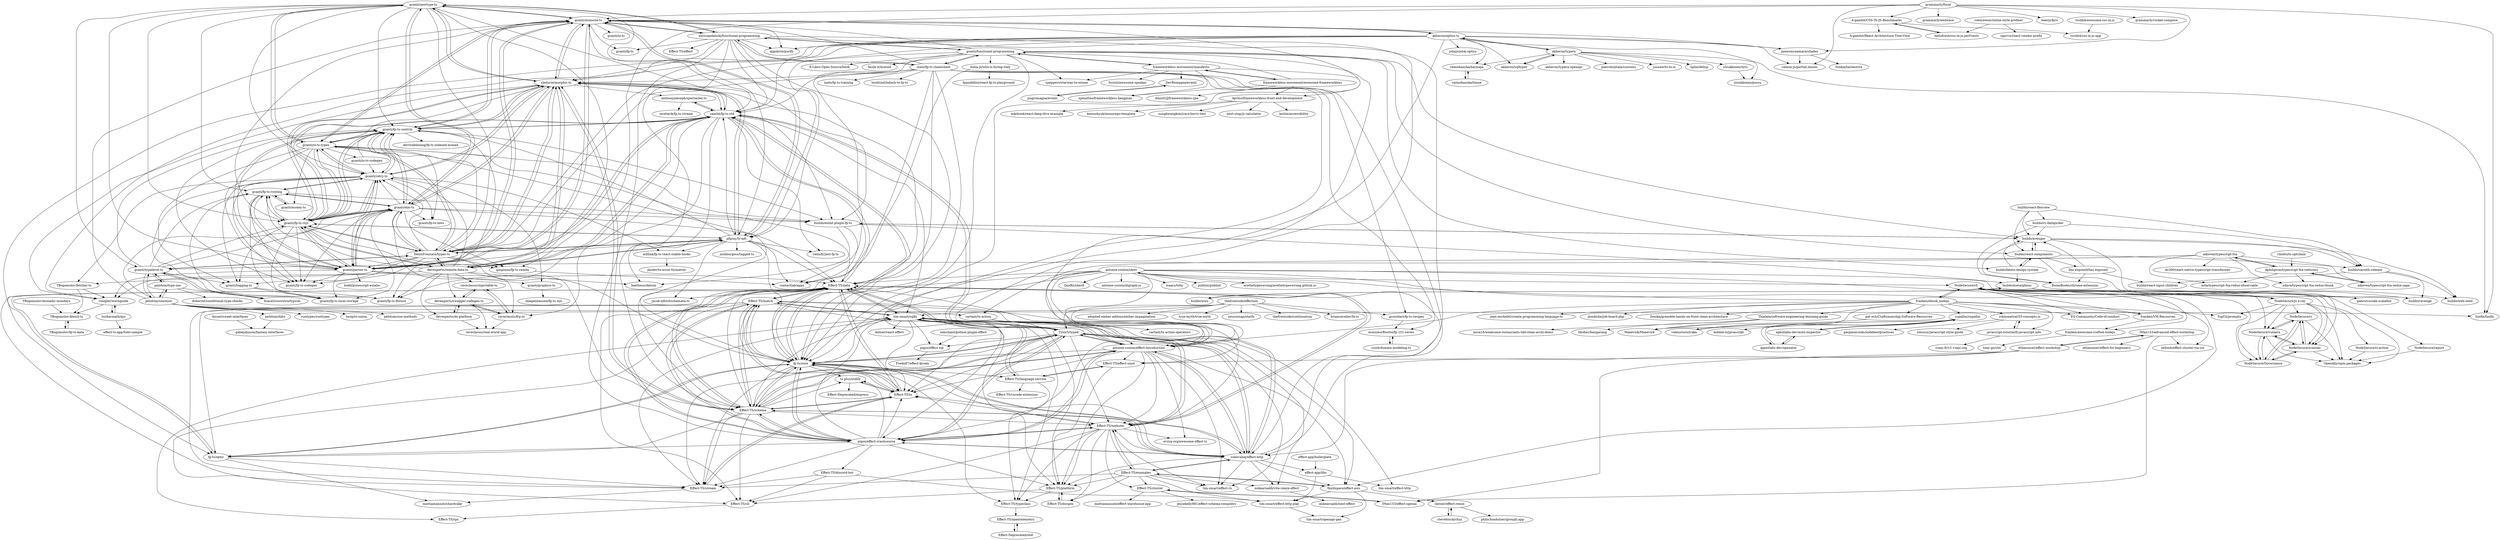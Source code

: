 digraph G {
"gcanti/newtype-ts" -> "gcanti/monocle-ts"
"gcanti/newtype-ts" -> "sledorze/morphic-ts"
"gcanti/newtype-ts" -> "gcanti/io-ts-types"
"gcanti/newtype-ts" -> "gcanti/retry-ts"
"gcanti/newtype-ts" -> "gcanti/fp-ts-contrib"
"gcanti/newtype-ts" -> "gcanti/elm-ts"
"gcanti/newtype-ts" -> "samhh/fp-ts-std"
"gcanti/newtype-ts" -> "gcanti/fp-ts-routing"
"gcanti/newtype-ts" -> "gcanti/fp-ts-rxjs"
"gcanti/newtype-ts" -> "DenisFrezzato/hyper-ts"
"gcanti/newtype-ts" -> "devexperts/remote-data-ts"
"gcanti/newtype-ts" -> "pfgray/ts-adt"
"gcanti/newtype-ts" -> "gcanti/parser-ts"
"gcanti/newtype-ts" -> "enricopolanski/functional-programming"
"gcanti/newtype-ts" -> "gcanti/typelevel-ts"
"akheron/typera" -> "akheron/typera-openapi"
"akheron/typera" -> "akheron/sqltyper"
"akheron/typera" -> "raimohanska/harmaja"
"akheron/typera" -> "sluukkonen/iiris"
"akheron/typera" -> "paavohuhtala/customs"
"akheron/typera" -> "juusaw/ts-to-io"
"akheron/typera" -> "sluukkonen/possu"
"akheron/typera" -> "liphe/delisp"
"akheron/typera" -> "akheron/optics-ts"
"frameworkless-movement/awesome-frameworkless" -> "frameworkless-movement/manifesto"
"frameworkless-movement/awesome-frameworkless" -> "Apress/frameworkless-front-end-development"
"frameworkless-movement/awesome-frameworkless" -> "xpmatteo/frameworkless-hangman"
"frameworkless-movement/awesome-frameworkless" -> "Amin52J/frameworkless-spa"
"frameworkless-movement/awesome-frameworkless" -> "gcanti/functional-programming"
"pelotom/unionize" -> "gcanti/typelevel-ts"
"pelotom/unionize" -> "pelotom/type-zoo"
"pelotom/unionize" -> "runtypes/runtypes" ["e"=1]
"pelotom/unionize" -> "funfix/funfix" ["e"=1]
"pelotom/unionize" -> "twop/ts-union"
"pelotom/unionize" -> "pelotom/hkts"
"pelotom/unionize" -> "pelotom/use-methods" ["e"=1]
"pelotom/unionize" -> "cartant/ts-action"
"pelotom/unionize" -> "gcanti/monocle-ts"
"pelotom/unionize" -> "gcanti/elm-ts"
"frameworkless-movement/manifesto" -> "frameworkless-movement/awesome-frameworkless"
"frameworkless-movement/manifesto" -> "gcanti/functional-programming"
"frameworkless-movement/manifesto" -> "Apress/frameworkless-front-end-development"
"frameworkless-movement/manifesto" -> "xpmatteo/frameworkless-hangman"
"frameworkless-movement/manifesto" -> "fsciuti/awesome-speaker"
"frameworkless-movement/manifesto" -> "xpeppers/starway-to-orione" ["e"=1]
"frameworkless-movement/manifesto" -> "DevRomagna/eventi"
"pelotom/type-zoo" -> "gcanti/typelevel-ts"
"pelotom/type-zoo" -> "KiaraGrouwstra/typical"
"pelotom/type-zoo" -> "pelotom/unionize"
"pelotom/type-zoo" -> "dsherret/conditional-type-checks" ["e"=1]
"rzeigler/waveguide" -> "tusharmath/qio"
"rzeigler/waveguide" -> "YBogomolov/kleisli-ts"
"tusharmath/qio" -> "rzeigler/waveguide"
"tusharmath/qio" -> "effect-ts-app/todo-sample"
"cartant/ts-action" -> "cartant/ts-action-operators"
"pelotom/hkts" -> "gabejohnson/fantasy-interfaces"
"robinmetral/33-concepts-js" -> "nmussy/javascript-style-guide"
"robinmetral/33-concepts-js" -> "javascript-tutorial/fr.javascript.info"
"robinmetral/33-concepts-js" -> "gaspaonrocks/nodebestpractices"
"thefrontside/effection" -> "neurosnap/starfx"
"thefrontside/effection" -> "thefrontside/continuation"
"thefrontside/effection" -> "briancavalier/fx-ts" ["e"=1]
"thefrontside/effection" -> "TylorS/typed"
"thefrontside/effection" -> "tim-smart/sqlfx"
"thefrontside/effection" -> "adopted-ember-addons/ember-impagination" ["e"=1]
"thefrontside/effection" -> "true-myth/true-myth" ["e"=1]
"thefrontside/effection" -> "grossbart/fp-ts-recipes"
"thefrontside/effection" -> "antoine-coulon/effect-introduction"
"devexperts/remote-data-ts" -> "devexperts/swagger-codegen-ts"
"devexperts/remote-data-ts" -> "raveclassic/frp-ts"
"devexperts/remote-data-ts" -> "devexperts/dx-platform"
"devexperts/remote-data-ts" -> "sledorze/morphic-ts"
"devexperts/remote-data-ts" -> "gcanti/fp-ts-routing"
"devexperts/remote-data-ts" -> "samhh/fp-ts-std"
"devexperts/remote-data-ts" -> "raveclassic/injectable-ts"
"devexperts/remote-data-ts" -> "DenisFrezzato/hyper-ts"
"devexperts/remote-data-ts" -> "gcanti/fp-ts-rxjs"
"devexperts/remote-data-ts" -> "YBogomolov/fetcher-ts"
"devexperts/remote-data-ts" -> "baetheus/datum"
"devexperts/remote-data-ts" -> "rzeigler/waveguide"
"devexperts/remote-data-ts" -> "gcanti/retry-ts"
"devexperts/remote-data-ts" -> "gcanti/fp-ts-fluture"
"devexperts/remote-data-ts" -> "pfgray/ts-adt"
"Apress/frameworkless-front-end-development" -> "next-step/js-calculator" ["e"=1]
"Apress/frameworkless-front-end-development" -> "lezhin/accessibility" ["e"=1]
"Apress/frameworkless-front-end-development" -> "wikibook/react-deep-dive-example" ["e"=1]
"Apress/frameworkless-front-end-development" -> "kowoohyuk/monorepo-template" ["e"=1]
"Apress/frameworkless-front-end-development" -> "sungkwangkim/yarn-berry-test" ["e"=1]
"javascript-tutorial/fr.javascript.info" -> "vuejs-fr/v2.vuejs.org"
"javascript-tutorial/fr.javascript.info" -> "robinmetral/33-concepts-js"
"DenisFrezzato/hyper-ts" -> "gcanti/fp-ts-rxjs"
"DenisFrezzato/hyper-ts" -> "gcanti/monocle-ts"
"DenisFrezzato/hyper-ts" -> "sledorze/morphic-ts"
"DenisFrezzato/hyper-ts" -> "gcanti/elm-ts"
"DenisFrezzato/hyper-ts" -> "gcanti/io-ts-types"
"DenisFrezzato/hyper-ts" -> "gcanti/parser-ts"
"DenisFrezzato/hyper-ts" -> "devexperts/remote-data-ts"
"DenisFrezzato/hyper-ts" -> "gcanti/fp-ts-contrib"
"DenisFrezzato/hyper-ts" -> "gcanti/fp-ts-codegen"
"DenisFrezzato/hyper-ts" -> "pfgray/ts-adt"
"DenisFrezzato/hyper-ts" -> "gcanti/logging-ts"
"DenisFrezzato/hyper-ts" -> "fp-ts/core"
"DenisFrezzato/hyper-ts" -> "gcanti/retry-ts"
"DenisFrezzato/hyper-ts" -> "giogonzo/fp-ts-ramda"
"DenisFrezzato/hyper-ts" -> "gcanti/typelevel-ts"
"rimeto/ts-optchain" -> "dphilipson/typescript-fsa-reducers"
"devexperts/swagger-codegen-ts" -> "raveclassic/injectable-ts"
"devexperts/swagger-codegen-ts" -> "devexperts/dx-platform"
"devexperts/swagger-codegen-ts" -> "raveclassic/frp-ts"
"devexperts/swagger-codegen-ts" -> "raveclassic/real-world-app"
"devexperts/dx-platform" -> "devexperts/swagger-codegen-ts"
"devexperts/dx-platform" -> "raveclassic/real-world-app"
"NodeSecure/cli" -> "fraxken/VM-Resources"
"NodeSecure/cli" -> "NodeSecure/js-x-ray"
"NodeSecure/cli" -> "fraxken/awesome-crafted-nodejs"
"NodeSecure/cli" -> "NodeSecure/vulnera"
"NodeSecure/cli" -> "fraxken/ebook_nodejs"
"NodeSecure/cli" -> "NodeSecure/scanner"
"NodeSecure/cli" -> "ES-Community/Code-of-conduct"
"NodeSecure/cli" -> "OpenAlly/npm-packages"
"NodeSecure/cli" -> "NodeSecure/report"
"NodeSecure/cli" -> "NodeSecure/Governance"
"gcanti/money-ts" -> "gcanti/fp-ts-routing"
"giogonzo/fp-ts-ramda" -> "contactlab/appy"
"italia-js/who-is-hiring-italy" -> "fgandellini/react-fp-ts-playground"
"italia-js/who-is-hiring-italy" -> "contactlab/appy"
"gcanti/retry-ts" -> "gcanti/parser-ts"
"gcanti/retry-ts" -> "sledorze/morphic-ts"
"gcanti/retry-ts" -> "gcanti/fp-ts-codegen"
"gcanti/retry-ts" -> "gcanti/fp-ts-contrib"
"gcanti/retry-ts" -> "gcanti/fp-ts-rxjs"
"gcanti/retry-ts" -> "gcanti/io-ts-types"
"gcanti/retry-ts" -> "gcanti/fp-ts-local-storage"
"gcanti/retry-ts" -> "gcanti/logging-ts"
"gcanti/retry-ts" -> "gcanti/fp-ts-laws"
"gcanti/retry-ts" -> "gcanti/fp-ts-routing"
"gcanti/retry-ts" -> "mblink/fp-ts-react-stable-hooks"
"gcanti/retry-ts" -> "gcanti/graphics-ts"
"gcanti/retry-ts" -> "YBogomolov/fetcher-ts"
"YBogomolov/kleisli-ts" -> "YBogomolov/fp-ts-kata"
"gcanti/logging-ts" -> "gcanti/fp-ts-local-storage"
"gcanti/logging-ts" -> "gcanti/fp-ts-fluture"
"gcanti/fp-ts-contrib" -> "sledorze/morphic-ts"
"gcanti/fp-ts-contrib" -> "gcanti/fp-ts-rxjs"
"gcanti/fp-ts-contrib" -> "gcanti/io-ts-types"
"gcanti/fp-ts-contrib" -> "gcanti/fp-ts-codegen"
"gcanti/fp-ts-contrib" -> "gcanti/retry-ts"
"gcanti/fp-ts-contrib" -> "samhh/fp-ts-std"
"gcanti/fp-ts-contrib" -> "gcanti/monocle-ts"
"gcanti/fp-ts-contrib" -> "gcanti/parser-ts"
"gcanti/fp-ts-contrib" -> "derrickbeining/fp-ts-indexed-monad"
"gcanti/fp-ts-contrib" -> "gcanti/elm-ts"
"gcanti/fp-ts-contrib" -> "buildo/eslint-plugin-fp-ts"
"gcanti/fp-ts-contrib" -> "gcanti/fp-ts-fluture"
"fraxken/VM-Resources" -> "fraxken/awesome-crafted-nodejs"
"pugromagna/eventi" -> "DevRomagna/eventi"
"YBogomolov/fp-ts-kata" -> "YBogomolov/kleisli-ts"
"YBogomolov/monadic-mondays" -> "YBogomolov/kleisli-ts"
"NodeSecure/js-x-ray" -> "NodeSecure/scanner"
"NodeSecure/js-x-ray" -> "NodeSecure/vulnera"
"NodeSecure/js-x-ray" -> "OpenAlly/npm-packages"
"NodeSecure/js-x-ray" -> "NodeSecure/Governance"
"NodeSecure/js-x-ray" -> "TopCli/prompts"
"NodeSecure/js-x-ray" -> "NodeSecure/ci-action"
"NodeSecure/js-x-ray" -> "NodeSecure/cli"
"NodeSecure/js-x-ray" -> "NodeSecure/ci"
"enricopolanski/functional-programming" -> "inato/fp-ts-cheatsheet"
"enricopolanski/functional-programming" -> "gcanti/monocle-ts"
"enricopolanski/functional-programming" -> "pigoz/effect-crashcourse"
"enricopolanski/functional-programming" -> "gcanti/fp-ts" ["e"=1]
"enricopolanski/functional-programming" -> "samhh/fp-ts-std"
"enricopolanski/functional-programming" -> "pfgray/ts-adt"
"enricopolanski/functional-programming" -> "gcanti/functional-programming"
"enricopolanski/functional-programming" -> "sukovanej/effect-http"
"enricopolanski/functional-programming" -> "sledorze/morphic-ts"
"enricopolanski/functional-programming" -> "gigobyte/purify" ["e"=1]
"enricopolanski/functional-programming" -> "fp-ts/core"
"enricopolanski/functional-programming" -> "Effect-TS/schema"
"enricopolanski/functional-programming" -> "Effect-TS/effect" ["e"=1]
"enricopolanski/functional-programming" -> "antoine-coulon/effect-introduction"
"enricopolanski/functional-programming" -> "gcanti/newtype-ts"
"TylorS/typed" -> "sukovanej/effect-http"
"TylorS/typed" -> "Effect-TS/data"
"TylorS/typed" -> "pigoz/effect-crashcourse"
"TylorS/typed" -> "tim-smart/effect-rx"
"TylorS/typed" -> "tim-smart/sqlfx"
"TylorS/typed" -> "fp-ts/core"
"TylorS/typed" -> "Effect-TS/stream"
"TylorS/typed" -> "floydspace/effect-aws"
"TylorS/typed" -> "Effect-TS/website"
"TylorS/typed" -> "samhh/fp-ts-std"
"TylorS/typed" -> "Effect-TS/io"
"TylorS/typed" -> "Effect-TS/schema"
"TylorS/typed" -> "mikearnaldi/vite-remix-effect"
"TylorS/typed" -> "antoine-coulon/effect-introduction"
"TylorS/typed" -> "pigoz/effect-sql"
"inato/fp-ts-cheatsheet" -> "enricopolanski/functional-programming"
"inato/fp-ts-cheatsheet" -> "grossbart/fp-ts-recipes"
"inato/fp-ts-cheatsheet" -> "fp-ts/core"
"inato/fp-ts-cheatsheet" -> "pigoz/effect-crashcourse"
"inato/fp-ts-cheatsheet" -> "samhh/fp-ts-std"
"inato/fp-ts-cheatsheet" -> "sukovanej/effect-http"
"inato/fp-ts-cheatsheet" -> "inato/fp-ts-training"
"inato/fp-ts-cheatsheet" -> "sledorze/morphic-ts"
"inato/fp-ts-cheatsheet" -> "gcanti/monocle-ts"
"inato/fp-ts-cheatsheet" -> "Effect-TS/data"
"inato/fp-ts-cheatsheet" -> "gcanti/functional-programming"
"inato/fp-ts-cheatsheet" -> "tecklund/lodash-to-fp-ts"
"inato/fp-ts-cheatsheet" -> "Effect-TS/schema"
"inato/fp-ts-cheatsheet" -> "DenisFrezzato/hyper-ts"
"inato/fp-ts-cheatsheet" -> "monsieurBoutte/fp-101-series"
"sledorze/morphic-ts" -> "gcanti/fp-ts-contrib"
"sledorze/morphic-ts" -> "pfgray/ts-adt"
"sledorze/morphic-ts" -> "gcanti/retry-ts"
"sledorze/morphic-ts" -> "gcanti/elm-ts"
"sledorze/morphic-ts" -> "gcanti/fp-ts-rxjs"
"sledorze/morphic-ts" -> "samhh/fp-ts-std"
"sledorze/morphic-ts" -> "Effect-TS/data"
"sledorze/morphic-ts" -> "buildo/eslint-plugin-fp-ts"
"sledorze/morphic-ts" -> "gcanti/monocle-ts"
"sledorze/morphic-ts" -> "DenisFrezzato/hyper-ts"
"sledorze/morphic-ts" -> "devexperts/remote-data-ts"
"sledorze/morphic-ts" -> "anthonyjoeseph/spectacles-ts"
"sledorze/morphic-ts" -> "rzeigler/waveguide"
"sledorze/morphic-ts" -> "Effect-TS/schema"
"sledorze/morphic-ts" -> "gcanti/newtype-ts"
"akheron/optics-ts" -> "gcanti/monocle-ts"
"akheron/optics-ts" -> "akheron/typera"
"akheron/optics-ts" -> "sledorze/morphic-ts"
"akheron/optics-ts" -> "fp-ts/optic"
"akheron/optics-ts" -> "raimohanska/harmaja"
"akheron/optics-ts" -> "calmm-js/partial.lenses" ["e"=1]
"akheron/optics-ts" -> "pfgray/ts-adt"
"akheron/optics-ts" -> "gigobyte/purify" ["e"=1]
"akheron/optics-ts" -> "fp-ts/core"
"akheron/optics-ts" -> "jotaijs/jotai-optics"
"akheron/optics-ts" -> "akheron/sqltyper"
"akheron/optics-ts" -> "samhh/fp-ts-std"
"akheron/optics-ts" -> "rzeigler/waveguide"
"akheron/optics-ts" -> "funfix/funfix" ["e"=1]
"akheron/optics-ts" -> "jamesmcnamara/shades"
"grossbart/fp-ts-recipes" -> "monsieurBoutte/fp-101-series"
"pfgray/ts-adt" -> "sledorze/morphic-ts"
"pfgray/ts-adt" -> "gcanti/fp-ts-rxjs"
"pfgray/ts-adt" -> "contactlab/appy"
"pfgray/ts-adt" -> "relmify/jest-fp-ts"
"pfgray/ts-adt" -> "gcanti/monocle-ts"
"pfgray/ts-adt" -> "Effect-TS/data"
"pfgray/ts-adt" -> "samhh/fp-ts-std"
"pfgray/ts-adt" -> "fp-ts/core"
"pfgray/ts-adt" -> "joshburgess/tagged-ts"
"pfgray/ts-adt" -> "gcanti/fp-ts-contrib"
"pfgray/ts-adt" -> "jacob-alford/schemata-ts"
"pfgray/ts-adt" -> "DenisFrezzato/hyper-ts"
"pfgray/ts-adt" -> "gcanti/parser-ts"
"pfgray/ts-adt" -> "mblink/fp-ts-react-stable-hooks"
"pfgray/ts-adt" -> "devexperts/remote-data-ts"
"Thialala/software-engineering-learning-guide" -> "Maeevick/Maeevick"
"Thialala/software-engineering-learning-guide" -> "bbohec/bangarang"
"Thialala/software-engineering-learning-guide" -> "mica16/wealcome-restaurants-tdd-clean-archi-demo"
"akheron/sqltyper" -> "akheron/typera"
"YBogomolov/fetcher-ts" -> "YBogomolov/kleisli-ts"
"YBogomolov/fetcher-ts" -> "rzeigler/waveguide"
"raimohanska/harmaja" -> "raimohanska/lonna"
"lies-exposed/lies.exposed" -> "BoomBoobs/chrome-extension"
"lies-exposed/lies.exposed" -> "buildo/react-input-children"
"lies-exposed/lies.exposed" -> "buildo/avenger"
"raveclassic/frp-ts" -> "raveclassic/injectable-ts"
"raveclassic/frp-ts" -> "devexperts/swagger-codegen-ts"
"raveclassic/frp-ts" -> "raveclassic/real-world-app"
"sluukkonen/iiris" -> "sluukkonen/possu"
"fraxken/awesome-crafted-nodejs" -> "tony-go/clix"
"NodeSecure/report" -> "OpenAlly/npm-packages"
"Effect-TS/website" -> "Effect-TS/cluster"
"Effect-TS/website" -> "Effect-TS/platform"
"Effect-TS/website" -> "Effect-TS/data"
"Effect-TS/website" -> "Effect-TS/examples"
"Effect-TS/website" -> "tim-smart/sqlfx"
"Effect-TS/website" -> "tim-smart/effect-rx"
"Effect-TS/website" -> "Effect-TS/typeclass"
"Effect-TS/website" -> "pigoz/effect-crashcourse"
"Effect-TS/website" -> "evryg-org/awesome-effect-ts"
"Effect-TS/website" -> "Effect-TS/cli"
"Effect-TS/website" -> "Effect-TS/docgen"
"Effect-TS/website" -> "Effect-TS/io"
"ruizb/domain-modeling-ts" -> "monsieurBoutte/fp-101-series"
"monsieurBoutte/fp-101-series" -> "ruizb/domain-modeling-ts"
"mblink/fp-ts-react-stable-hooks" -> "jleider/ts-error-formatter"
"buildo/avenger" -> "BoomBoobs/chrome-extension"
"buildo/avenger" -> "buildo/revenge"
"buildo/avenger" -> "buildo/web-seed"
"buildo/avenger" -> "buildo/smooth-release"
"buildo/avenger" -> "buildo/eslint-plugin-fp-ts"
"buildo/avenger" -> "buildo/react-components"
"buildo/react-components" -> "buildo/avenger"
"buildo/react-components" -> "buildo/smooth-release"
"buildo/react-components" -> "lies-exposed/lies.exposed"
"buildo/react-components" -> "buildo/bento-design-system"
"buildo/react-components" -> "gabro/vscode-scalafmt"
"pat-och/Craftsmanship-Software-Resources" -> "Maeevick/Maeevick"
"buildo/eslint-plugin-fp-ts" -> "buildo/avenger"
"buildo/eslint-plugin-fp-ts" -> "contactlab/appy"
"buildo/eslint-plugin-fp-ts" -> "baetheus/datum"
"buildo/eslint-plugin-fp-ts" -> "buildo/metarpheus"
"samhh/fp-ts-std" -> "Effect-TS/data"
"samhh/fp-ts-std" -> "raveclassic/frp-ts"
"samhh/fp-ts-std" -> "anthonyjoeseph/spectacles-ts"
"samhh/fp-ts-std" -> "sledorze/morphic-ts"
"samhh/fp-ts-std" -> "fp-ts/core"
"samhh/fp-ts-std" -> "gcanti/fp-ts-contrib"
"samhh/fp-ts-std" -> "relmify/jest-fp-ts"
"samhh/fp-ts-std" -> "TylorS/typed"
"samhh/fp-ts-std" -> "gcanti/fp-ts-fluture"
"samhh/fp-ts-std" -> "baetheus/datum"
"samhh/fp-ts-std" -> "gcanti/fp-ts-rxjs"
"samhh/fp-ts-std" -> "gcanti/parser-ts"
"samhh/fp-ts-std" -> "devexperts/remote-data-ts"
"samhh/fp-ts-std" -> "buildo/eslint-plugin-fp-ts"
"samhh/fp-ts-std" -> "tim-smart/sqlfx"
"raimohanska/lonna" -> "raimohanska/harmaja"
"buildo/rc-datepicker" -> "buildo/avenger"
"buildo/rc-datepicker" -> "buildo/smooth-release"
"buildo/rc-datepicker" -> "BoomBoobs/chrome-extension"
"NodeSecure/scanner" -> "NodeSecure/vulnera"
"NodeSecure/scanner" -> "NodeSecure/Governance"
"NodeSecure/scanner" -> "OpenAlly/npm-packages"
"NodeSecure/scanner" -> "NodeSecure/ci"
"NodeSecure/Governance" -> "NodeSecure/ci"
"NodeSecure/Governance" -> "NodeSecure/scanner"
"NodeSecure/Governance" -> "NodeSecure/vulnera"
"anthonyjoeseph/spectacles-ts" -> "incetarik/fp-ts-stream"
"anthonyjoeseph/spectacles-ts" -> "samhh/fp-ts-std"
"effect-app/libs" -> "tim-smart/effect-http"
"effect-app/libs" -> "tim-smart/effect-http-play"
"NodeSecure/vulnera" -> "NodeSecure/scanner"
"NodeSecure/vulnera" -> "OpenAlly/npm-packages"
"NodeSecure/vulnera" -> "NodeSecure/Governance"
"NodeSecure/vulnera" -> "NodeSecure/ci"
"Effect-Deprecated/otel" -> "Effect-TS/opentelemetry"
"fraxken/ebook_nodejs" -> "NodeSecure/cli"
"fraxken/ebook_nodejs" -> "ES-Community/Code-of-conduct"
"fraxken/ebook_nodejs" -> "fraxken/VM-Resources"
"fraxken/ebook_nodejs" -> "pat-och/Craftsmanship-Software-Resources"
"fraxken/ebook_nodejs" -> "Maeevick/Maeevick"
"fraxken/ebook_nodejs" -> "antoine-coulon/skott"
"fraxken/ebook_nodejs" -> "antoine-coulon/effect-introduction"
"fraxken/ebook_nodejs" -> "Thialala/software-engineering-learning-guide"
"fraxken/ebook_nodejs" -> "jean-michelet/create-programming-language-ts"
"fraxken/ebook_nodejs" -> "jlondiche/job-board-php" ["e"=1]
"fraxken/ebook_nodejs" -> "Zenika/grenoble-hands-on-front-clean-architecture" ["e"=1]
"fraxken/ebook_nodejs" -> "supallm/supallm"
"fraxken/ebook_nodejs" -> "TopCli/prompts"
"fraxken/ebook_nodejs" -> "robinmetral/33-concepts-js"
"fraxken/ebook_nodejs" -> "javascript-tutorial/fr.javascript.info"
"Effect-TS/cli" -> "Effect-TS/rpc"
"ts-plus/stdlib" -> "Effect-TS/io"
"ts-plus/stdlib" -> "Effect-Deprecated/express"
"robinweser/inline-style-prefixer" -> "hellofresh/css-in-js-perf-tests"
"robinweser/inline-style-prefixer" -> "cgarvis/react-vendor-prefix"
"buildo/bento-design-system" -> "buildo/avenger"
"buildo/bento-design-system" -> "buildo/metarpheus"
"buildo/bento-design-system" -> "buildo/react-components"
"buildo/metarpheus" -> "buildo/wiro"
"buildo/metarpheus" -> "gabro/vscode-scalafmt"
"buildo/metarpheus" -> "buildo/web-seed"
"buildo/metarpheus" -> "buildo/revenge"
"NodeSecure/ci" -> "NodeSecure/Governance"
"NodeSecure/ci" -> "OpenAlly/npm-packages"
"NodeSecure/ci" -> "NodeSecure/vulnera"
"NodeSecure/ci" -> "NodeSecure/scanner"
"raveclassic/injectable-ts" -> "raveclassic/frp-ts"
"raveclassic/injectable-ts" -> "devexperts/swagger-codegen-ts"
"NodeSecure/ci-action" -> "OpenAlly/npm-packages"
"antoine-coulon/skott" -> "antoine-coulon/effect-introduction"
"antoine-coulon/skott" -> "QuiiBz/sherif" ["e"=1]
"antoine-coulon/skott" -> "antoine-coulon/digraph-js"
"antoine-coulon/skott" -> "Effect-TS/effect-smol"
"antoine-coulon/skott" -> "NodeSecure/cli"
"antoine-coulon/skott" -> "Effect-TS/io"
"antoine-coulon/skott" -> "isaacs/tshy" ["e"=1]
"antoine-coulon/skott" -> "pigoz/effect-crashcourse"
"antoine-coulon/skott" -> "sellooh/effect-cluster-via-sst"
"antoine-coulon/skott" -> "NodeSecure/scanner"
"antoine-coulon/skott" -> "publint/publint" ["e"=1]
"antoine-coulon/skott" -> "Effect-TS/data"
"antoine-coulon/skott" -> "arethetypeswrong/arethetypeswrong.github.io" ["e"=1]
"antoine-coulon/skott" -> "Effect-TS/schema"
"antoine-coulon/skott" -> "floydspace/effect-aws"
"pigoz/effect-crashcourse" -> "antoine-coulon/effect-introduction"
"pigoz/effect-crashcourse" -> "Effect-TS/data"
"pigoz/effect-crashcourse" -> "sukovanej/effect-http"
"pigoz/effect-crashcourse" -> "fp-ts/core"
"pigoz/effect-crashcourse" -> "Effect-TS/schema"
"pigoz/effect-crashcourse" -> "TylorS/typed"
"pigoz/effect-crashcourse" -> "Effect-TS/match"
"pigoz/effect-crashcourse" -> "Effect-TS/website"
"pigoz/effect-crashcourse" -> "tim-smart/sqlfx"
"pigoz/effect-crashcourse" -> "Effect-TS/io"
"pigoz/effect-crashcourse" -> "Effect-TS/stream"
"pigoz/effect-crashcourse" -> "Effect-TS/discord-bot"
"pigoz/effect-crashcourse" -> "ts-plus/stdlib"
"pigoz/effect-crashcourse" -> "fp-ts/optic"
"pigoz/effect-crashcourse" -> "Effect-TS/platform"
"fp-ts/core" -> "Effect-TS/data"
"fp-ts/core" -> "Effect-TS/schema"
"fp-ts/core" -> "Effect-TS/io"
"fp-ts/core" -> "fp-ts/optic"
"fp-ts/core" -> "Effect-TS/stream"
"fp-ts/core" -> "pigoz/effect-crashcourse"
"fp-ts/core" -> "Effect-TS/match"
"fp-ts/core" -> "sukovanej/effect-http"
"fp-ts/core" -> "ts-plus/stdlib"
"fp-ts/core" -> "TylorS/typed"
"fp-ts/core" -> "Effect-TS/language-service"
"fp-ts/core" -> "samhh/fp-ts-std"
"fp-ts/core" -> "tim-smart/sqlfx"
"fp-ts/core" -> "Effect-TS/website"
"fp-ts/core" -> "Effect-TS/typeclass"
"Effect-TS/data" -> "fp-ts/core"
"Effect-TS/data" -> "Effect-TS/io"
"Effect-TS/data" -> "Effect-TS/schema"
"Effect-TS/data" -> "Effect-TS/stream"
"Effect-TS/data" -> "fp-ts/optic"
"Effect-TS/data" -> "pigoz/effect-crashcourse"
"Effect-TS/data" -> "samhh/fp-ts-std"
"Effect-TS/data" -> "Effect-TS/match"
"Effect-TS/data" -> "tim-smart/sqlfx"
"Effect-TS/data" -> "Effect-TS/website"
"Effect-TS/data" -> "TylorS/typed"
"Effect-TS/data" -> "jacob-alford/schemata-ts"
"Effect-TS/data" -> "Effect-TS/cli"
"Effect-TS/io" -> "Effect-TS/stream"
"Effect-TS/io" -> "Effect-TS/data"
"Effect-TS/io" -> "fp-ts/core"
"Effect-TS/io" -> "Effect-TS/match"
"Effect-TS/io" -> "Effect-TS/schema"
"Effect-TS/io" -> "ts-plus/stdlib"
"Effect-TS/schema" -> "fp-ts/core"
"Effect-TS/schema" -> "Effect-TS/data"
"Effect-TS/schema" -> "Effect-TS/io"
"Effect-TS/schema" -> "Effect-TS/match"
"Effect-TS/schema" -> "pigoz/effect-crashcourse"
"Effect-TS/schema" -> "sukovanej/effect-http"
"Effect-TS/schema" -> "fp-ts/optic"
"Effect-TS/schema" -> "Effect-TS/stream"
"Effect-TS/schema" -> "TylorS/typed"
"Effect-TS/schema" -> "Effect-TS/website"
"Effect-TS/schema" -> "sledorze/morphic-ts"
"Effect-TS/schema" -> "antoine-coulon/effect-introduction"
"Effect-TS/schema" -> "ts-plus/stdlib"
"Effect-TS/schema" -> "tim-smart/sqlfx"
"Effect-TS/schema" -> "Effect-TS/cli"
"Effect-TS/match" -> "Effect-TS/io"
"Effect-TS/match" -> "Effect-TS/stream"
"Effect-TS/match" -> "Effect-TS/data"
"Effect-TS/match" -> "Effect-TS/schema"
"Effect-TS/match" -> "tim-smart/sqlfx"
"Effect-TS/match" -> "fp-ts/core"
"Effect-TS/match" -> "pigoz/effect-crashcourse"
"Effect-TS/match" -> "Effect-TS/website"
"Effect-TS/match" -> "Effect-TS/cli"
"Effect-TS/match" -> "fp-ts/optic"
"Effect-TS/match" -> "Effect-TS/platform"
"buildo/react-flexview" -> "buildo/avenger"
"buildo/react-flexview" -> "buildo/smooth-release"
"buildo/react-flexview" -> "buildo/react-components"
"buildo/react-flexview" -> "buildo/rc-datepicker"
"Effect-TS/examples" -> "mikearnaldi/vite-remix-effect"
"Effect-TS/examples" -> "floydspace/effect-aws"
"Effect-TS/examples" -> "Effect-TS/docgen"
"Effect-TS/examples" -> "Effect-TS/website"
"Effect-TS/examples" -> "Effect-TS/stream"
"Effect-TS/examples" -> "tim-smart/effect-http-play"
"Effect-TS/examples" -> "sukovanej/effect-http"
"Effect-TS/examples" -> "tim-smart/effect-rx"
"Effect-TS/examples" -> "Effect-TS/cluster"
"Effect-TS/examples" -> "Effect-TS/platform"
"fp-ts/optic" -> "fp-ts/core"
"fp-ts/optic" -> "Effect-TS/stream"
"fp-ts/optic" -> "mattiamanzati/shardcake"
"fp-ts/optic" -> "Effect-TS/data"
"Effect-TS/stream" -> "Effect-TS/io"
"Effect-TS/stream" -> "mattiamanzati/shardcake"
"Effect-TS/language-service" -> "Effect-TS/effect-smol"
"Effect-TS/language-service" -> "Effect-TS/vscode-extension"
"Effect-TS/language-service" -> "Effect-TS/typeclass"
"Effect-TS/language-service" -> "tim-smart/sqlfx"
"effect-app/boilerplate" -> "effect-app/libs"
"antoine-coulon/effect-introduction" -> "pigoz/effect-crashcourse"
"antoine-coulon/effect-introduction" -> "tim-smart/sqlfx"
"antoine-coulon/effect-introduction" -> "sukovanej/effect-http"
"antoine-coulon/effect-introduction" -> "Effect-TS/data"
"antoine-coulon/effect-introduction" -> "Effect-TS/io"
"antoine-coulon/effect-introduction" -> "fp-ts/core"
"antoine-coulon/effect-introduction" -> "Effect-TS/website"
"antoine-coulon/effect-introduction" -> "Effect-TS/effect-smol"
"antoine-coulon/effect-introduction" -> "Effect-TS/schema"
"antoine-coulon/effect-introduction" -> "TylorS/typed"
"antoine-coulon/effect-introduction" -> "Effect-TS/platform"
"antoine-coulon/effect-introduction" -> "floydspace/effect-aws"
"antoine-coulon/effect-introduction" -> "evryg-org/awesome-effect-ts"
"antoine-coulon/effect-introduction" -> "Effect-TS/match"
"antoine-coulon/effect-introduction" -> "tim-smart/effect-rx"
"floydspace/effect-aws" -> "tim-smart/openapi-gen"
"floydspace/effect-aws" -> "tim-smart/effect-http-play"
"floydspace/effect-aws" -> "Effect-TS/examples"
"floydspace/effect-aws" -> "datner/effect-remix"
"Effect-TS/platform" -> "Effect-TS/cli"
"Effect-TS/platform" -> "Effect-TS/docgen"
"Effect-TS/platform" -> "Effect-TS/typeclass"
"sukovanej/effect-http" -> "tim-smart/sqlfx"
"sukovanej/effect-http" -> "pigoz/effect-crashcourse"
"sukovanej/effect-http" -> "TylorS/typed"
"sukovanej/effect-http" -> "Effect-TS/schema"
"sukovanej/effect-http" -> "fp-ts/core"
"sukovanej/effect-http" -> "mikearnaldi/vite-remix-effect"
"sukovanej/effect-http" -> "antoine-coulon/effect-introduction"
"sukovanej/effect-http" -> "Effect-TS/io"
"sukovanej/effect-http" -> "Effect-TS/examples"
"sukovanej/effect-http" -> "Effect-TS/data"
"sukovanej/effect-http" -> "Effect-TS/platform"
"sukovanej/effect-http" -> "tim-smart/effect-rx"
"sukovanej/effect-http" -> "Effect-TS/website"
"sukovanej/effect-http" -> "effect-app/libs"
"sukovanej/effect-http" -> "floydspace/effect-aws"
"jamesmcnamara/shades" -> "gcanti/monocle-ts"
"jamesmcnamara/shades" -> "calmm-js/partial.lenses" ["e"=1]
"jamesmcnamara/shades" -> "funkia/hareactive" ["e"=1]
"Effect-TS/docgen" -> "Effect-TS/platform"
"gcanti/functional-programming" -> "italia-js/who-is-hiring-italy"
"gcanti/functional-programming" -> "enricopolanski/functional-programming"
"gcanti/functional-programming" -> "contactlab/appy"
"gcanti/functional-programming" -> "inato/fp-ts-cheatsheet"
"gcanti/functional-programming" -> "gcanti/monocle-ts"
"gcanti/functional-programming" -> "fp-ts/core"
"gcanti/functional-programming" -> "buildo/bento-design-system"
"gcanti/functional-programming" -> "DenisFrezzato/hyper-ts"
"gcanti/functional-programming" -> "buildo/avenger"
"gcanti/functional-programming" -> "xpeppers/starway-to-orione" ["e"=1]
"gcanti/functional-programming" -> "antoine-coulon/effect-introduction"
"gcanti/functional-programming" -> "facile-it/mutoid"
"gcanti/functional-programming" -> "buildo/react-components"
"gcanti/functional-programming" -> "frameworkless-movement/manifesto"
"gcanti/functional-programming" -> "Il-Libro-Open-Source/book" ["e"=1]
"valensto/ostraka" -> "supallm/supallm"
"tim-smart/sqlfx" -> "sukovanej/effect-http"
"tim-smart/sqlfx" -> "pigoz/effect-sql"
"tim-smart/sqlfx" -> "Effect-TS/platform"
"tim-smart/sqlfx" -> "Effect-TS/language-service"
"tim-smart/sqlfx" -> "tim-smart/effect-http"
"tim-smart/sqlfx" -> "Effect-TS/data"
"tim-smart/sqlfx" -> "Effect-TS/website"
"tim-smart/sqlfx" -> "Effect-TS/stream"
"tim-smart/sqlfx" -> "Effect-TS/io"
"tim-smart/sqlfx" -> "Effect-TS/typeclass"
"tim-smart/sqlfx" -> "Effect-TS/rpc"
"tim-smart/sqlfx" -> "Effect-TS/match"
"tim-smart/sqlfx" -> "antoine-coulon/effect-introduction"
"tim-smart/sqlfx" -> "datner/react-effect"
"tim-smart/sqlfx" -> "TylorS/typed"
"pigoz/effect-sql" -> "Fredx87/effect-kysely"
"Effect-TS/discord-bot" -> "Effect-TS/stream"
"Effect-TS/discord-bot" -> "Effect-TS/cli"
"Effect-TS/discord-bot" -> "tim-smart/effect-http-play"
"iamchanii/pothos-plugin-effect" -> "pigoz/effect-sql"
"Effect-TS/opentelemetry" -> "Effect-Deprecated/otel"
"Effect-TS/typeclass" -> "Effect-TS/opentelemetry"
"Effect-TS/cluster" -> "IMax153/effect-openai"
"Effect-TS/cluster" -> "mattiamanzati/effect-warehouse-app"
"Effect-TS/cluster" -> "jessekelly881/effect-schema-compilers"
"IMax153/effect-openai" -> "Effect-TS/cluster"
"datner/effect-remix" -> "stevebluck/chuz"
"datner/effect-remix" -> "philschonholzer/groupli.app"
"aikoven/typescript-fsa" -> "dphilipson/typescript-fsa-reducers"
"aikoven/typescript-fsa" -> "aikoven/typescript-fsa-redux-saga"
"aikoven/typescript-fsa" -> "m0a/typescript-fsa-redux-observable"
"aikoven/typescript-fsa" -> "xdave/typescript-fsa-redux-thunk"
"aikoven/typescript-fsa" -> "ds300/react-native-typescript-transformer" ["e"=1]
"aikoven/typescript-fsa" -> "cartant/ts-action"
"aikoven/typescript-fsa" -> "gcanti/typelevel-ts"
"dphilipson/typescript-fsa-reducers" -> "aikoven/typescript-fsa"
"dphilipson/typescript-fsa-reducers" -> "aikoven/typescript-fsa-redux-saga"
"dphilipson/typescript-fsa-reducers" -> "m0a/typescript-fsa-redux-observable"
"dphilipson/typescript-fsa-reducers" -> "xdave/typescript-fsa-redux-thunk"
"mikearnaldi/vite-remix-effect" -> "mikearnaldi/next-effect"
"ethanniser/effect-workshop" -> "IMax153/advanced-effect-workshop"
"ethanniser/effect-workshop" -> "Effect-TS/effect-smol"
"ethanniser/effect-workshop" -> "IMax153/effect-openai"
"ethanniser/effect-workshop" -> "sukovanej/effect-http"
"stevebluck/chuz" -> "datner/effect-remix"
"buildo/smooth-release" -> "buildo/react-input-children"
"buildo/smooth-release" -> "buildo/web-seed"
"buildo/smooth-release" -> "buildo/revenge"
"buildo/wiro" -> "buildo/metarpheus"
"hellofresh/css-in-js-perf-tests" -> "A-gambit/CSS-IN-JS-Benchmarks"
"IMax153/advanced-effect-workshop" -> "IMax153/effect-openai"
"IMax153/advanced-effect-workshop" -> "ethanniser/effect-for-beginners"
"IMax153/advanced-effect-workshop" -> "sellooh/effect-cluster-via-sst"
"IMax153/advanced-effect-workshop" -> "ethanniser/effect-workshop"
"gcanti/monocle-ts" -> "gcanti/newtype-ts"
"gcanti/monocle-ts" -> "sledorze/morphic-ts"
"gcanti/monocle-ts" -> "gcanti/fp-ts-contrib"
"gcanti/monocle-ts" -> "DenisFrezzato/hyper-ts"
"gcanti/monocle-ts" -> "gcanti/parser-ts"
"gcanti/monocle-ts" -> "pfgray/ts-adt"
"gcanti/monocle-ts" -> "akheron/optics-ts"
"gcanti/monocle-ts" -> "enricopolanski/functional-programming"
"gcanti/monocle-ts" -> "gcanti/io-ts" ["e"=1]
"gcanti/monocle-ts" -> "gcanti/io-ts-types"
"gcanti/monocle-ts" -> "gcanti/fp-ts" ["e"=1]
"gcanti/monocle-ts" -> "samhh/fp-ts-std"
"gcanti/monocle-ts" -> "gcanti/fp-ts-rxjs"
"gcanti/monocle-ts" -> "fp-ts/core"
"gcanti/monocle-ts" -> "gigobyte/purify" ["e"=1]
"grammarly/focal" -> "grammarly/embrace"
"grammarly/focal" -> "gcanti/monocle-ts"
"grammarly/focal" -> "calmm-js/partial.lenses" ["e"=1]
"grammarly/focal" -> "A-gambit/CSS-IN-JS-Benchmarks"
"grammarly/focal" -> "beerjs/kyiv" ["e"=1]
"grammarly/focal" -> "jamesmcnamara/shades"
"grammarly/focal" -> "funfix/funfix" ["e"=1]
"grammarly/focal" -> "grammarly/rocker-compose" ["e"=1]
"grammarly/focal" -> "giogonzo/fp-ts-ramda"
"A-gambit/CSS-IN-JS-Benchmarks" -> "hellofresh/css-in-js-perf-tests"
"A-gambit/CSS-IN-JS-Benchmarks" -> "A-gambit/React-Architecture-Tree-View"
"A-gambit/CSS-IN-JS-Benchmarks" -> "tuchk4/css-in-js-app"
"gcanti/io-ts-types" -> "gcanti/fp-ts-contrib"
"gcanti/io-ts-types" -> "gcanti/retry-ts"
"gcanti/io-ts-types" -> "DenisFrezzato/hyper-ts"
"gcanti/io-ts-types" -> "gcanti/newtype-ts"
"gcanti/io-ts-types" -> "gcanti/fp-ts-rxjs"
"gcanti/io-ts-types" -> "gcanti/parser-ts"
"gcanti/io-ts-types" -> "gcanti/monocle-ts"
"gcanti/io-ts-types" -> "sledorze/morphic-ts"
"gcanti/io-ts-types" -> "Effect-TS/data"
"gcanti/io-ts-types" -> "gcanti/logging-ts"
"gcanti/io-ts-types" -> "gcanti/io-ts-codegen"
"gcanti/io-ts-types" -> "buildo/eslint-plugin-fp-ts"
"gcanti/io-ts-types" -> "gcanti/money-ts"
"gcanti/io-ts-types" -> "fp-ts/core"
"gcanti/io-ts-types" -> "gcanti/fp-ts-laws"
"gcanti/elm-ts" -> "sledorze/morphic-ts"
"gcanti/elm-ts" -> "gcanti/fp-ts-rxjs"
"gcanti/elm-ts" -> "gcanti/fp-ts-routing"
"gcanti/elm-ts" -> "DenisFrezzato/hyper-ts"
"gcanti/elm-ts" -> "gcanti/fp-ts-local-storage"
"gcanti/elm-ts" -> "gcanti/fp-ts-contrib"
"gcanti/elm-ts" -> "gcanti/parser-ts"
"gcanti/elm-ts" -> "buildo/eslint-plugin-fp-ts"
"gcanti/elm-ts" -> "gcanti/fp-ts-codegen"
"gcanti/elm-ts" -> "gcanti/retry-ts"
"gcanti/elm-ts" -> "giogonzo/fp-ts-ramda"
"gcanti/elm-ts" -> "Effect-TS/data"
"gcanti/elm-ts" -> "gcanti/fp-ts-laws"
"gcanti/elm-ts" -> "gcanti/newtype-ts"
"gcanti/elm-ts" -> "Effect-TS/schema"
"gcanti/io-ts-codegen" -> "gcanti/retry-ts"
"gcanti/io-ts-codegen" -> "gcanti/fp-ts-contrib"
"gcanti/parser-ts" -> "gcanti/retry-ts"
"gcanti/parser-ts" -> "bodil/purescript-eulalie"
"gcanti/parser-ts" -> "gcanti/graphics-ts"
"gcanti/parser-ts" -> "gcanti/fp-ts-local-storage"
"gcanti/parser-ts" -> "gcanti/fp-ts-rxjs"
"gcanti/parser-ts" -> "gcanti/fp-ts-contrib"
"gcanti/parser-ts" -> "gcanti/fp-ts-routing"
"gcanti/parser-ts" -> "gcanti/monocle-ts"
"gcanti/parser-ts" -> "rzeigler/waveguide"
"gcanti/parser-ts" -> "gcanti/elm-ts"
"gcanti/parser-ts" -> "Effect-TS/data"
"gcanti/parser-ts" -> "samhh/fp-ts-std"
"gcanti/parser-ts" -> "gcanti/fp-ts-codegen"
"DevRomagna/eventi" -> "pugromagna/eventi"
"aikoven/typescript-fsa-redux-saga" -> "dphilipson/typescript-fsa-reducers"
"tim-smart/effect-http-play" -> "tim-smart/openapi-gen"
"gcanti/typelevel-ts" -> "pelotom/type-zoo"
"gcanti/typelevel-ts" -> "KiaraGrouwstra/typical"
"gcanti/typelevel-ts" -> "pelotom/unionize"
"gcanti/typelevel-ts" -> "gcanti/fp-ts-routing"
"gcanti/typelevel-ts" -> "DenisFrezzato/hyper-ts"
"gcanti/typelevel-ts" -> "gcanti/fp-ts-contrib"
"gcanti/typelevel-ts" -> "gcanti/elm-ts"
"gcanti/typelevel-ts" -> "gcanti/fp-ts-rxjs"
"gcanti/typelevel-ts" -> "gcanti/logging-ts"
"agentlabs-dev/auto-inspector" -> "agentlabs-dev/openator"
"agentlabs-dev/auto-inspector" -> "supallm/supallm"
"agentlabs-dev/openator" -> "agentlabs-dev/auto-inspector"
"agentlabs-dev/openator" -> "supallm/supallm"
"supallm/supallm" -> "agentlabs-dev/auto-inspector"
"supallm/supallm" -> "agentlabs-dev/openator"
"supallm/supallm" -> "valensto/ostraka"
"supallm/supallm" -> "kobble-io/javascript"
"tuchk4/awesome-css-in-js" -> "tuchk4/css-in-js-app"
"Effect-TS/effect-smol" -> "Effect-TS/language-service"
"Effect-TS/effect-smol" -> "Effect-TS/platform"
"KiaraGrouwstra/typical" -> "gcanti/typelevel-ts"
"gcanti/graphics-ts" -> "mlegenhausen/fp-ts-ixjs"
"gcanti/fp-ts-routing" -> "gcanti/fp-ts-local-storage"
"gcanti/fp-ts-routing" -> "gcanti/fp-ts-rxjs"
"gcanti/fp-ts-routing" -> "gcanti/elm-ts"
"gcanti/fp-ts-routing" -> "gcanti/fp-ts-fluture"
"gcanti/fp-ts-routing" -> "gcanti/parser-ts"
"gcanti/fp-ts-routing" -> "gcanti/fp-ts-codegen"
"gcanti/fp-ts-routing" -> "buildo/eslint-plugin-fp-ts"
"gcanti/fp-ts-routing" -> "gcanti/money-ts"
"gcanti/fp-ts-routing" -> "gcanti/retry-ts"
"gcanti/fp-ts-rxjs" -> "gcanti/fp-ts-local-storage"
"gcanti/fp-ts-rxjs" -> "gcanti/fp-ts-contrib"
"gcanti/fp-ts-rxjs" -> "sledorze/morphic-ts"
"gcanti/fp-ts-rxjs" -> "DenisFrezzato/hyper-ts"
"gcanti/fp-ts-rxjs" -> "gcanti/retry-ts"
"gcanti/fp-ts-rxjs" -> "gcanti/parser-ts"
"gcanti/fp-ts-rxjs" -> "gcanti/fp-ts-routing"
"gcanti/fp-ts-rxjs" -> "gcanti/elm-ts"
"gcanti/fp-ts-rxjs" -> "pfgray/ts-adt"
"gcanti/fp-ts-rxjs" -> "gcanti/fp-ts-codegen"
"gcanti/fp-ts-rxjs" -> "samhh/fp-ts-std"
"gcanti/fp-ts-rxjs" -> "gcanti/io-ts-types"
"gcanti/fp-ts-rxjs" -> "gcanti/logging-ts"
"gcanti/fp-ts-rxjs" -> "devexperts/remote-data-ts"
"gcanti/fp-ts-rxjs" -> "giogonzo/fp-ts-ramda"
"disnet/sweet-interfaces" -> "gabejohnson/fantasy-interfaces"
"gcanti/newtype-ts" ["l"="2.121,-26.723"]
"gcanti/monocle-ts" ["l"="2.088,-26.761"]
"sledorze/morphic-ts" ["l"="2.09,-26.738"]
"gcanti/io-ts-types" ["l"="2.114,-26.736"]
"gcanti/retry-ts" ["l"="2.141,-26.764"]
"gcanti/fp-ts-contrib" ["l"="2.115,-26.755"]
"gcanti/elm-ts" ["l"="2.138,-26.735"]
"samhh/fp-ts-std" ["l"="2.091,-26.727"]
"gcanti/fp-ts-routing" ["l"="2.151,-26.754"]
"gcanti/fp-ts-rxjs" ["l"="2.132,-26.752"]
"DenisFrezzato/hyper-ts" ["l"="2.122,-26.745"]
"devexperts/remote-data-ts" ["l"="2.112,-26.778"]
"pfgray/ts-adt" ["l"="2.098,-26.747"]
"gcanti/parser-ts" ["l"="2.124,-26.764"]
"enricopolanski/functional-programming" ["l"="2.06,-26.716"]
"gcanti/typelevel-ts" ["l"="2.194,-26.74"]
"akheron/typera" ["l"="1.953,-26.794"]
"akheron/typera-openapi" ["l"="1.932,-26.807"]
"akheron/sqltyper" ["l"="1.978,-26.79"]
"raimohanska/harmaja" ["l"="1.99,-26.812"]
"sluukkonen/iiris" ["l"="1.912,-26.784"]
"paavohuhtala/customs" ["l"="1.932,-26.786"]
"juusaw/ts-to-io" ["l"="1.888,-26.798"]
"sluukkonen/possu" ["l"="1.922,-26.795"]
"liphe/delisp" ["l"="1.911,-26.808"]
"akheron/optics-ts" ["l"="2.031,-26.771"]
"frameworkless-movement/awesome-frameworkless" ["l"="1.931,-26.832"]
"frameworkless-movement/manifesto" ["l"="1.961,-26.84"]
"Apress/frameworkless-front-end-development" ["l"="1.912,-26.864"]
"xpmatteo/frameworkless-hangman" ["l"="1.938,-26.856"]
"Amin52J/frameworkless-spa" ["l"="1.893,-26.842"]
"gcanti/functional-programming" ["l"="2.019,-26.746"]
"pelotom/unionize" ["l"="2.221,-26.761"]
"pelotom/type-zoo" ["l"="2.237,-26.727"]
"runtypes/runtypes" ["l"="-4.518,-30.057"]
"funfix/funfix" ["l"="1.212,-26.811"]
"twop/ts-union" ["l"="2.257,-26.781"]
"pelotom/hkts" ["l"="2.278,-26.805"]
"pelotom/use-methods" ["l"="-4.299,-29.159"]
"cartant/ts-action" ["l"="2.299,-26.757"]
"fsciuti/awesome-speaker" ["l"="1.931,-26.891"]
"xpeppers/starway-to-orione" ["l"="24.025,-31.777"]
"DevRomagna/eventi" ["l"="1.962,-26.885"]
"KiaraGrouwstra/typical" ["l"="2.244,-26.746"]
"dsherret/conditional-type-checks" ["l"="-4.752,-30.019"]
"rzeigler/waveguide" ["l"="2.082,-26.81"]
"tusharmath/qio" ["l"="2.067,-26.851"]
"YBogomolov/kleisli-ts" ["l"="2.085,-26.865"]
"effect-ts-app/todo-sample" ["l"="2.05,-26.881"]
"cartant/ts-action-operators" ["l"="2.328,-26.775"]
"gabejohnson/fantasy-interfaces" ["l"="2.308,-26.827"]
"robinmetral/33-concepts-js" ["l"="1.914,-26.44"]
"nmussy/javascript-style-guide" ["l"="1.924,-26.406"]
"javascript-tutorial/fr.javascript.info" ["l"="1.898,-26.461"]
"gaspaonrocks/nodebestpractices" ["l"="1.895,-26.409"]
"thefrontside/effection" ["l"="2.126,-26.609"]
"neurosnap/starfx" ["l"="2.165,-26.567"]
"thefrontside/continuation" ["l"="2.155,-26.588"]
"briancavalier/fx-ts" ["l"="1.287,-26.988"]
"TylorS/typed" ["l"="2.075,-26.66"]
"tim-smart/sqlfx" ["l"="2.078,-26.647"]
"adopted-ember-addons/ember-impagination" ["l"="1.618,-32.178"]
"true-myth/true-myth" ["l"="1.137,-26.946"]
"grossbart/fp-ts-recipes" ["l"="2.145,-26.648"]
"antoine-coulon/effect-introduction" ["l"="2.044,-26.64"]
"devexperts/swagger-codegen-ts" ["l"="2.143,-26.822"]
"raveclassic/frp-ts" ["l"="2.135,-26.802"]
"devexperts/dx-platform" ["l"="2.129,-26.829"]
"raveclassic/injectable-ts" ["l"="2.152,-26.81"]
"YBogomolov/fetcher-ts" ["l"="2.107,-26.824"]
"baetheus/datum" ["l"="2.07,-26.769"]
"gcanti/fp-ts-fluture" ["l"="2.136,-26.775"]
"next-step/js-calculator" ["l"="-5.305,-29.187"]
"lezhin/accessibility" ["l"="-5.282,-21.858"]
"wikibook/react-deep-dive-example" ["l"="-5.434,-21.779"]
"kowoohyuk/monorepo-template" ["l"="-5.394,-21.904"]
"sungkwangkim/yarn-berry-test" ["l"="-5.512,-21.646"]
"vuejs-fr/v2.vuejs.org" ["l"="1.873,-26.434"]
"gcanti/fp-ts-codegen" ["l"="2.155,-26.738"]
"gcanti/logging-ts" ["l"="2.166,-26.75"]
"fp-ts/core" ["l"="2.064,-26.69"]
"giogonzo/fp-ts-ramda" ["l"="2.108,-26.797"]
"rimeto/ts-optchain" ["l"="2.44,-26.719"]
"dphilipson/typescript-fsa-reducers" ["l"="2.383,-26.724"]
"raveclassic/real-world-app" ["l"="2.149,-26.834"]
"NodeSecure/cli" ["l"="1.973,-26.506"]
"fraxken/VM-Resources" ["l"="1.953,-26.479"]
"NodeSecure/js-x-ray" ["l"="1.99,-26.484"]
"fraxken/awesome-crafted-nodejs" ["l"="1.97,-26.466"]
"NodeSecure/vulnera" ["l"="1.997,-26.498"]
"fraxken/ebook_nodejs" ["l"="1.932,-26.514"]
"NodeSecure/scanner" ["l"="2.002,-26.518"]
"ES-Community/Code-of-conduct" ["l"="1.936,-26.489"]
"OpenAlly/npm-packages" ["l"="2.006,-26.49"]
"NodeSecure/report" ["l"="2.005,-26.506"]
"NodeSecure/Governance" ["l"="1.993,-26.506"]
"gcanti/money-ts" ["l"="2.18,-26.761"]
"contactlab/appy" ["l"="2.056,-26.776"]
"italia-js/who-is-hiring-italy" ["l"="2.022,-26.798"]
"fgandellini/react-fp-ts-playground" ["l"="2.016,-26.822"]
"gcanti/fp-ts-local-storage" ["l"="2.16,-26.766"]
"gcanti/fp-ts-laws" ["l"="2.162,-26.719"]
"mblink/fp-ts-react-stable-hooks" ["l"="2.172,-26.781"]
"gcanti/graphics-ts" ["l"="2.17,-26.799"]
"YBogomolov/fp-ts-kata" ["l"="2.08,-26.888"]
"derrickbeining/fp-ts-indexed-monad" ["l"="2.126,-26.79"]
"buildo/eslint-plugin-fp-ts" ["l"="2.056,-26.742"]
"pugromagna/eventi" ["l"="1.961,-26.905"]
"YBogomolov/monadic-mondays" ["l"="2.08,-26.91"]
"TopCli/prompts" ["l"="1.959,-26.492"]
"NodeSecure/ci-action" ["l"="2.01,-26.47"]
"NodeSecure/ci" ["l"="2.013,-26.5"]
"inato/fp-ts-cheatsheet" ["l"="2.09,-26.699"]
"pigoz/effect-crashcourse" ["l"="2.046,-26.665"]
"gcanti/fp-ts" ["l"="-4.415,-29.991"]
"sukovanej/effect-http" ["l"="2.057,-26.647"]
"gigobyte/purify" ["l"="1.219,-26.879"]
"Effect-TS/schema" ["l"="2.056,-26.678"]
"Effect-TS/effect" ["l"="-4.156,-30.056"]
"Effect-TS/data" ["l"="2.075,-26.68"]
"tim-smart/effect-rx" ["l"="2.07,-26.623"]
"Effect-TS/stream" ["l"="2.034,-26.67"]
"floydspace/effect-aws" ["l"="2.016,-26.621"]
"Effect-TS/website" ["l"="2.064,-26.638"]
"Effect-TS/io" ["l"="2.041,-26.655"]
"mikearnaldi/vite-remix-effect" ["l"="2.014,-26.638"]
"pigoz/effect-sql" ["l"="2.129,-26.632"]
"inato/fp-ts-training" ["l"="2.142,-26.678"]
"tecklund/lodash-to-fp-ts" ["l"="2.119,-26.675"]
"monsieurBoutte/fp-101-series" ["l"="2.163,-26.664"]
"anthonyjoeseph/spectacles-ts" ["l"="2.061,-26.756"]
"fp-ts/optic" ["l"="2.039,-26.695"]
"calmm-js/partial.lenses" ["l"="1.265,-26.775"]
"jotaijs/jotai-optics" ["l"="2.003,-26.788"]
"jamesmcnamara/shades" ["l"="2.063,-26.829"]
"relmify/jest-fp-ts" ["l"="2.128,-26.704"]
"joshburgess/tagged-ts" ["l"="2.078,-26.793"]
"jacob-alford/schemata-ts" ["l"="2.108,-26.698"]
"Thialala/software-engineering-learning-guide" ["l"="1.88,-26.527"]
"Maeevick/Maeevick" ["l"="1.902,-26.519"]
"bbohec/bangarang" ["l"="1.853,-26.523"]
"mica16/wealcome-restaurants-tdd-clean-archi-demo" ["l"="1.857,-26.538"]
"raimohanska/lonna" ["l"="1.992,-26.833"]
"lies-exposed/lies.exposed" ["l"="1.928,-26.733"]
"BoomBoobs/chrome-extension" ["l"="1.938,-26.714"]
"buildo/react-input-children" ["l"="1.902,-26.733"]
"buildo/avenger" ["l"="1.97,-26.726"]
"tony-go/clix" ["l"="1.976,-26.44"]
"Effect-TS/cluster" ["l"="2.077,-26.577"]
"Effect-TS/platform" ["l"="2.056,-26.627"]
"Effect-TS/examples" ["l"="2.04,-26.619"]
"Effect-TS/typeclass" ["l"="2.091,-26.633"]
"evryg-org/awesome-effect-ts" ["l"="2.065,-26.609"]
"Effect-TS/cli" ["l"="2.03,-26.652"]
"Effect-TS/docgen" ["l"="2.051,-26.608"]
"ruizb/domain-modeling-ts" ["l"="2.192,-26.652"]
"jleider/ts-error-formatter" ["l"="2.199,-26.798"]
"buildo/revenge" ["l"="1.944,-26.74"]
"buildo/web-seed" ["l"="1.952,-26.74"]
"buildo/smooth-release" ["l"="1.931,-26.723"]
"buildo/react-components" ["l"="1.952,-26.724"]
"buildo/bento-design-system" ["l"="1.975,-26.74"]
"gabro/vscode-scalafmt" ["l"="1.935,-26.748"]
"pat-och/Craftsmanship-Software-Resources" ["l"="1.907,-26.498"]
"buildo/metarpheus" ["l"="1.966,-26.755"]
"buildo/rc-datepicker" ["l"="1.915,-26.718"]
"incetarik/fp-ts-stream" ["l"="2.046,-26.797"]
"effect-app/libs" ["l"="2.036,-26.594"]
"tim-smart/effect-http" ["l"="2.075,-26.599"]
"tim-smart/effect-http-play" ["l"="2.003,-26.614"]
"Effect-Deprecated/otel" ["l"="2.129,-26.57"]
"Effect-TS/opentelemetry" ["l"="2.118,-26.588"]
"antoine-coulon/skott" ["l"="2.012,-26.59"]
"jean-michelet/create-programming-language-ts" ["l"="1.894,-26.506"]
"jlondiche/job-board-php" ["l"="-16.326,23.734"]
"Zenika/grenoble-hands-on-front-clean-architecture" ["l"="2.532,-20.645"]
"supallm/supallm" ["l"="1.834,-26.473"]
"Effect-TS/rpc" ["l"="2.029,-26.632"]
"ts-plus/stdlib" ["l"="2.019,-26.674"]
"Effect-Deprecated/express" ["l"="1.987,-26.674"]
"robinweser/inline-style-prefixer" ["l"="2.207,-27.049"]
"hellofresh/css-in-js-perf-tests" ["l"="2.175,-27.011"]
"cgarvis/react-vendor-prefix" ["l"="2.224,-27.075"]
"buildo/wiro" ["l"="1.942,-26.764"]
"QuiiBz/sherif" ["l"="-7.309,-30.702"]
"antoine-coulon/digraph-js" ["l"="1.979,-26.571"]
"Effect-TS/effect-smol" ["l"="2.057,-26.595"]
"isaacs/tshy" ["l"="-7.336,-30.701"]
"sellooh/effect-cluster-via-sst" ["l"="2.033,-26.55"]
"publint/publint" ["l"="-7.396,-30.655"]
"arethetypeswrong/arethetypeswrong.github.io" ["l"="-7.349,-30.645"]
"Effect-TS/match" ["l"="2.061,-26.662"]
"Effect-TS/discord-bot" ["l"="2.002,-26.651"]
"Effect-TS/language-service" ["l"="2.085,-26.618"]
"buildo/react-flexview" ["l"="1.919,-26.7"]
"mattiamanzati/shardcake" ["l"="2.01,-26.689"]
"Effect-TS/vscode-extension" ["l"="2.102,-26.582"]
"effect-app/boilerplate" ["l"="2.013,-26.558"]
"tim-smart/openapi-gen" ["l"="1.985,-26.61"]
"datner/effect-remix" ["l"="1.952,-26.608"]
"funkia/hareactive" ["l"="1.249,-26.892"]
"facile-it/mutoid" ["l"="1.992,-26.759"]
"Il-Libro-Open-Source/book" ["l"="41.626,-1.41"]
"valensto/ostraka" ["l"="1.827,-26.452"]
"datner/react-effect" ["l"="2.111,-26.634"]
"Fredx87/effect-kysely" ["l"="2.16,-26.621"]
"iamchanii/pothos-plugin-effect" ["l"="2.173,-26.609"]
"IMax153/effect-openai" ["l"="2.075,-26.553"]
"mattiamanzati/effect-warehouse-app" ["l"="2.097,-26.56"]
"jessekelly881/effect-schema-compilers" ["l"="2.095,-26.547"]
"stevebluck/chuz" ["l"="1.929,-26.596"]
"philschonholzer/groupli.app" ["l"="1.922,-26.612"]
"aikoven/typescript-fsa" ["l"="2.333,-26.731"]
"aikoven/typescript-fsa-redux-saga" ["l"="2.372,-26.742"]
"m0a/typescript-fsa-redux-observable" ["l"="2.362,-26.709"]
"xdave/typescript-fsa-redux-thunk" ["l"="2.362,-26.724"]
"ds300/react-native-typescript-transformer" ["l"="3.603,-28.428"]
"mikearnaldi/next-effect" ["l"="1.978,-26.633"]
"ethanniser/effect-workshop" ["l"="2.058,-26.566"]
"IMax153/advanced-effect-workshop" ["l"="2.061,-26.537"]
"A-gambit/CSS-IN-JS-Benchmarks" ["l"="2.149,-26.979"]
"ethanniser/effect-for-beginners" ["l"="2.073,-26.511"]
"gcanti/io-ts" ["l"="-4.436,-29.956"]
"grammarly/focal" ["l"="2.118,-26.872"]
"grammarly/embrace" ["l"="2.135,-26.905"]
"beerjs/kyiv" ["l"="-44.687,24.696"]
"grammarly/rocker-compose" ["l"="5.838,-12.297"]
"A-gambit/React-Architecture-Tree-View" ["l"="2.176,-26.981"]
"tuchk4/css-in-js-app" ["l"="2.133,-27.025"]
"gcanti/io-ts-codegen" ["l"="2.152,-26.786"]
"bodil/purescript-eulalie" ["l"="2.126,-26.814"]
"agentlabs-dev/auto-inspector" ["l"="1.803,-26.458"]
"agentlabs-dev/openator" ["l"="1.802,-26.479"]
"kobble-io/javascript" ["l"="1.844,-26.456"]
"tuchk4/awesome-css-in-js" ["l"="2.121,-27.067"]
"mlegenhausen/fp-ts-ixjs" ["l"="2.196,-26.822"]
"disnet/sweet-interfaces" ["l"="2.329,-26.843"]
}